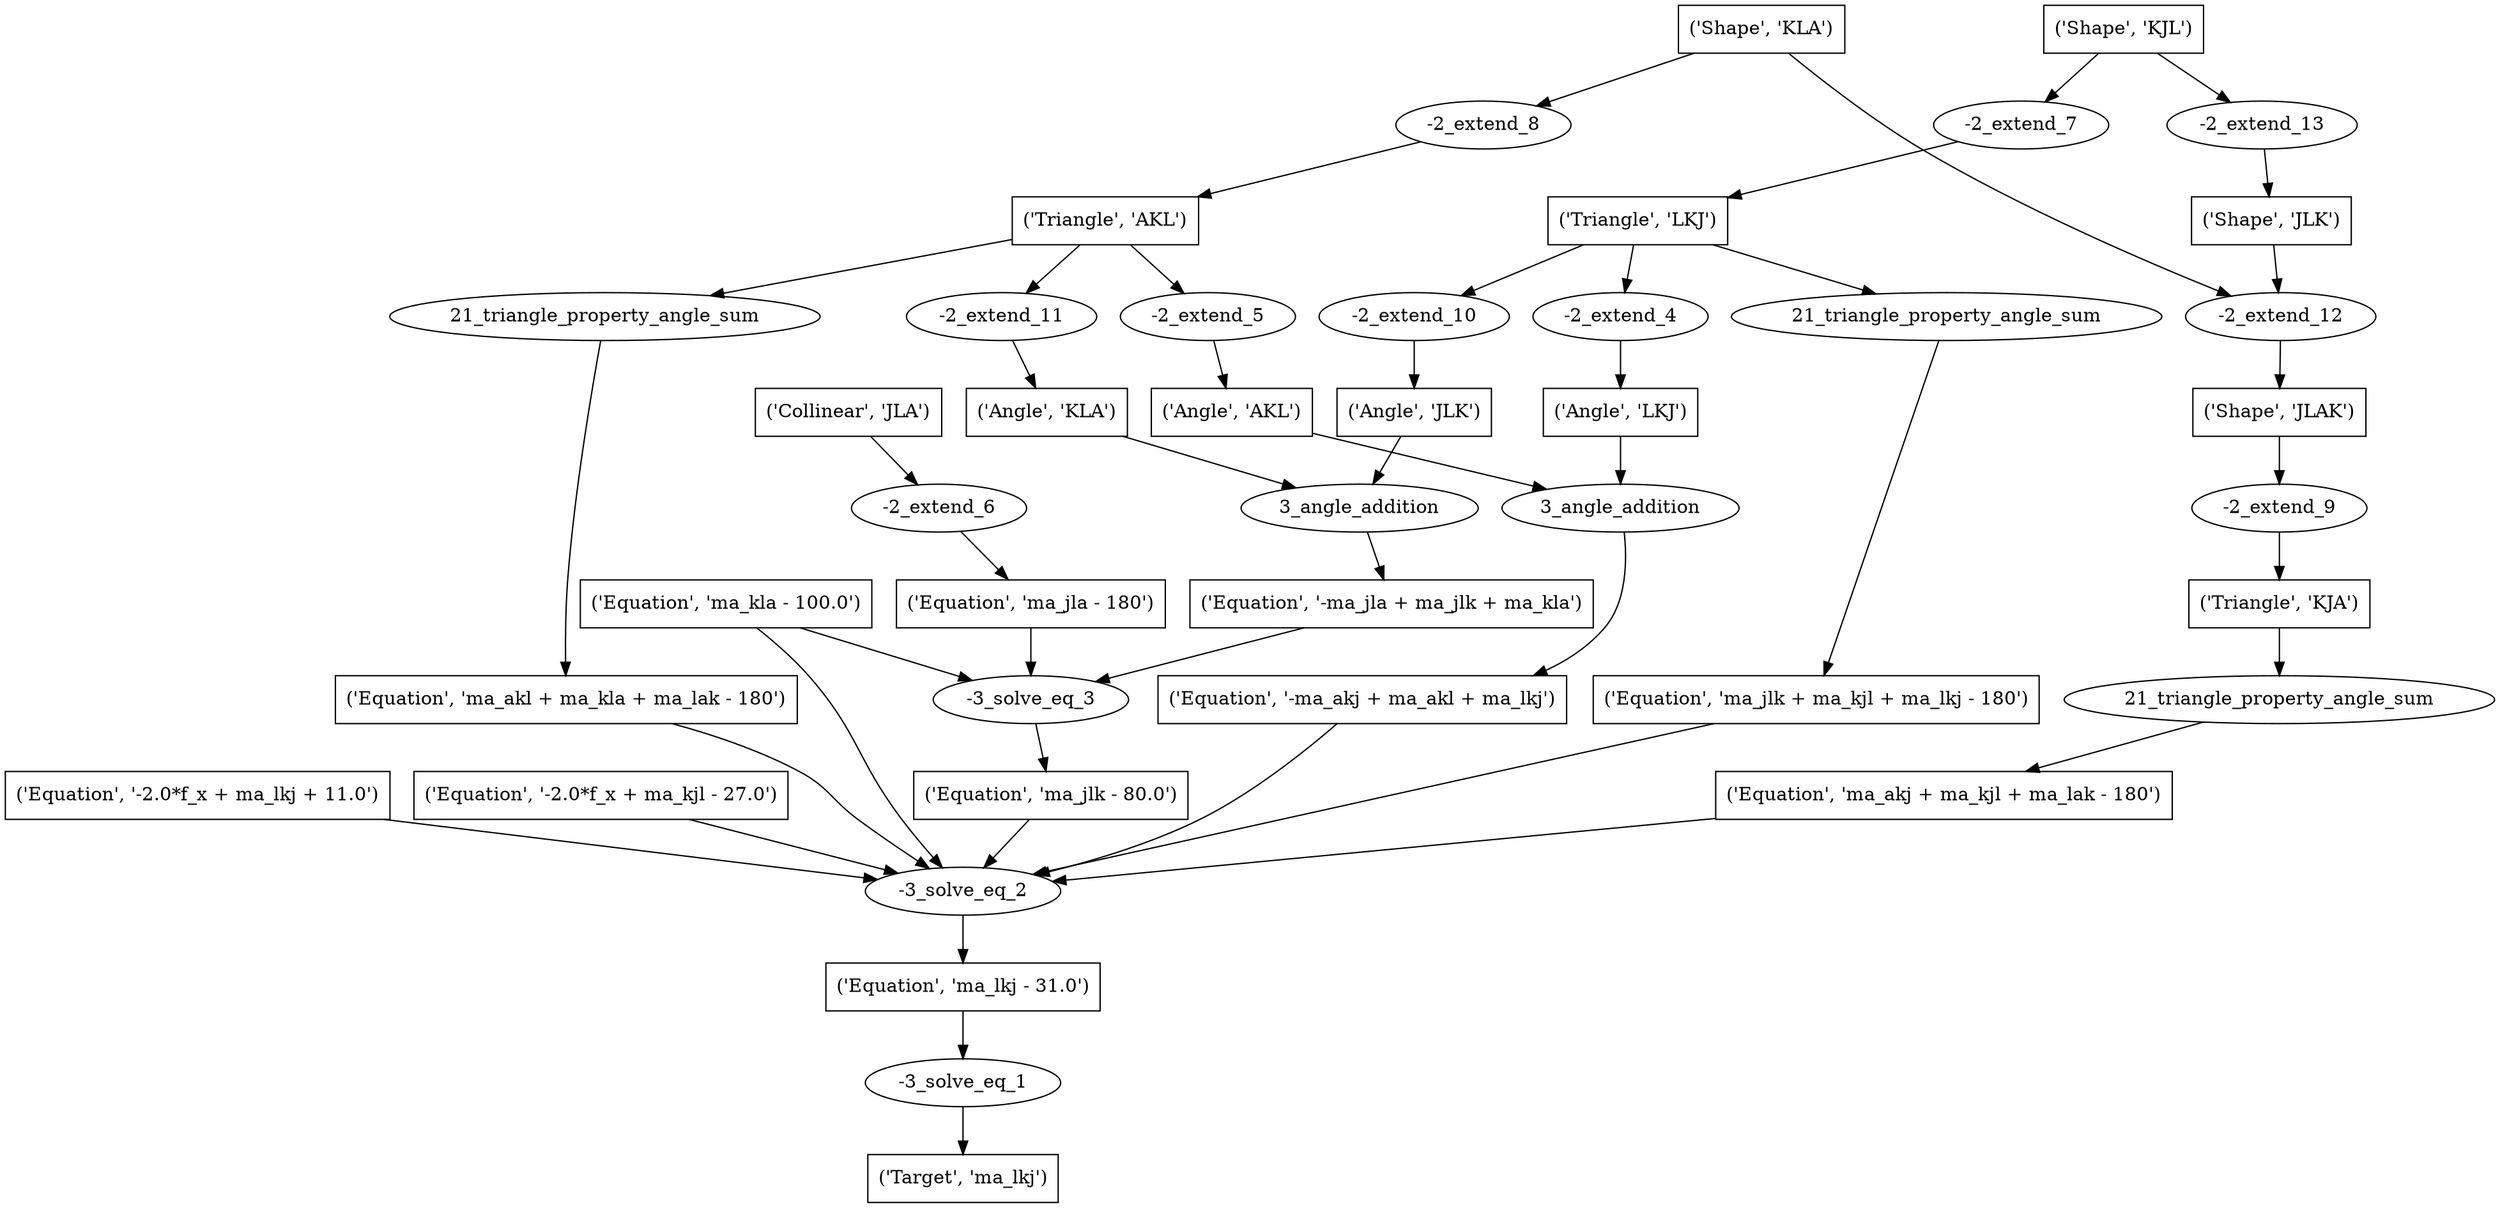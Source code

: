 digraph 36 {
	0 [label="('Target', 'ma_lkj')" shape=box]
	1 [label="-3_solve_eq_1"]
	1 -> 0
	2 [label="('Equation', 'ma_lkj - 31.0')" shape=box]
	2 -> 1
	3 [label="-3_solve_eq_2"]
	3 -> 2
	4 [label="('Equation', '-2.0*f_x + ma_lkj + 11.0')" shape=box]
	4 -> 3
	5 [label="('Equation', '-2.0*f_x + ma_kjl - 27.0')" shape=box]
	5 -> 3
	6 [label="('Equation', 'ma_kla - 100.0')" shape=box]
	6 -> 3
	7 [label="('Equation', '-ma_akj + ma_akl + ma_lkj')" shape=box]
	7 -> 3
	8 [label="('Equation', 'ma_jlk - 80.0')" shape=box]
	8 -> 3
	9 [label="('Equation', 'ma_jlk + ma_kjl + ma_lkj - 180')" shape=box]
	9 -> 3
	10 [label="('Equation', 'ma_akl + ma_kla + ma_lak - 180')" shape=box]
	10 -> 3
	11 [label="('Equation', 'ma_akj + ma_kjl + ma_lak - 180')" shape=box]
	11 -> 3
	12 [label="3_angle_addition"]
	12 -> 7
	13 [label="('Angle', 'LKJ')" shape=box]
	13 -> 12
	14 [label="('Angle', 'AKL')" shape=box]
	14 -> 12
	15 [label="-3_solve_eq_3"]
	15 -> 8
	16 [label="('Equation', 'ma_jla - 180')" shape=box]
	16 -> 15
	6 -> 15
	17 [label="('Equation', '-ma_jla + ma_jlk + ma_kla')" shape=box]
	17 -> 15
	18 [label="21_triangle_property_angle_sum"]
	18 -> 9
	19 [label="('Triangle', 'LKJ')" shape=box]
	19 -> 18
	20 [label="21_triangle_property_angle_sum"]
	20 -> 10
	21 [label="('Triangle', 'AKL')" shape=box]
	21 -> 20
	22 [label="21_triangle_property_angle_sum"]
	22 -> 11
	23 [label="('Triangle', 'KJA')" shape=box]
	23 -> 22
	24 [label="-2_extend_4"]
	24 -> 13
	19 -> 24
	25 [label="-2_extend_5"]
	25 -> 14
	21 -> 25
	26 [label="-2_extend_6"]
	26 -> 16
	27 [label="('Collinear', 'JLA')" shape=box]
	27 -> 26
	28 [label="3_angle_addition"]
	28 -> 17
	29 [label="('Angle', 'JLK')" shape=box]
	29 -> 28
	30 [label="('Angle', 'KLA')" shape=box]
	30 -> 28
	31 [label="-2_extend_7"]
	31 -> 19
	32 [label="('Shape', 'KJL')" shape=box]
	32 -> 31
	33 [label="-2_extend_8"]
	33 -> 21
	34 [label="('Shape', 'KLA')" shape=box]
	34 -> 33
	35 [label="-2_extend_9"]
	35 -> 23
	36 [label="('Shape', 'JLAK')" shape=box]
	36 -> 35
	37 [label="-2_extend_10"]
	37 -> 29
	19 -> 37
	38 [label="-2_extend_11"]
	38 -> 30
	21 -> 38
	39 [label="-2_extend_12"]
	39 -> 36
	40 [label="('Shape', 'JLK')" shape=box]
	40 -> 39
	34 -> 39
	41 [label="-2_extend_13"]
	41 -> 40
	32 -> 41
}
